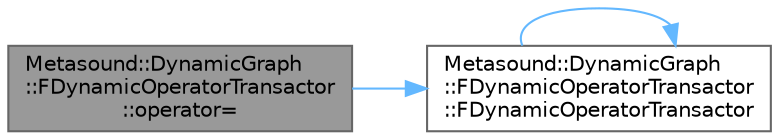 digraph "Metasound::DynamicGraph::FDynamicOperatorTransactor::operator="
{
 // INTERACTIVE_SVG=YES
 // LATEX_PDF_SIZE
  bgcolor="transparent";
  edge [fontname=Helvetica,fontsize=10,labelfontname=Helvetica,labelfontsize=10];
  node [fontname=Helvetica,fontsize=10,shape=box,height=0.2,width=0.4];
  rankdir="LR";
  Node1 [id="Node000001",label="Metasound::DynamicGraph\l::FDynamicOperatorTransactor\l::operator=",height=0.2,width=0.4,color="gray40", fillcolor="grey60", style="filled", fontcolor="black",tooltip=" "];
  Node1 -> Node2 [id="edge1_Node000001_Node000002",color="steelblue1",style="solid",tooltip=" "];
  Node2 [id="Node000002",label="Metasound::DynamicGraph\l::FDynamicOperatorTransactor\l::FDynamicOperatorTransactor",height=0.2,width=0.4,color="grey40", fillcolor="white", style="filled",URL="$de/d9f/classMetasound_1_1DynamicGraph_1_1FDynamicOperatorTransactor.html#acde5210eb5eb348a596305ff6dcbd68a",tooltip=" "];
  Node2 -> Node2 [id="edge2_Node000002_Node000002",color="steelblue1",style="solid",tooltip=" "];
}
